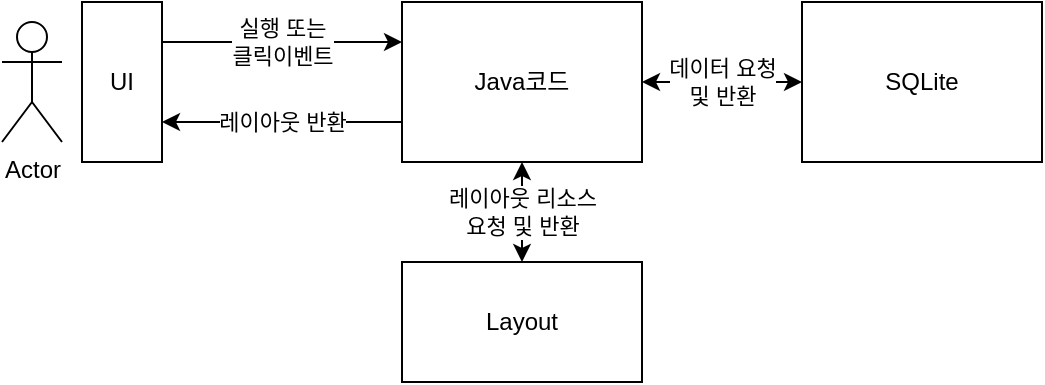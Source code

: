 <mxfile version="14.1.8" type="device"><diagram id="qgI0-_pQxSpZA0MfYHvE" name="Page-1"><mxGraphModel dx="931" dy="639" grid="1" gridSize="10" guides="1" tooltips="1" connect="1" arrows="1" fold="1" page="1" pageScale="1" pageWidth="827" pageHeight="1169" math="0" shadow="0"><root><mxCell id="0"/><mxCell id="1" parent="0"/><mxCell id="TCt8icznbXTEKyHXzOLH-1" value="Actor" style="shape=umlActor;verticalLabelPosition=bottom;verticalAlign=top;html=1;outlineConnect=0;" vertex="1" parent="1"><mxGeometry x="160" y="250" width="30" height="60" as="geometry"/></mxCell><mxCell id="TCt8icznbXTEKyHXzOLH-2" value="UI" style="rounded=0;whiteSpace=wrap;html=1;" vertex="1" parent="1"><mxGeometry x="200" y="240" width="40" height="80" as="geometry"/></mxCell><mxCell id="TCt8icznbXTEKyHXzOLH-12" value="레이아웃 반환" style="edgeStyle=orthogonalEdgeStyle;rounded=0;orthogonalLoop=1;jettySize=auto;html=1;exitX=0;exitY=0.75;exitDx=0;exitDy=0;entryX=1;entryY=0.75;entryDx=0;entryDy=0;" edge="1" parent="1" source="TCt8icznbXTEKyHXzOLH-4" target="TCt8icznbXTEKyHXzOLH-2"><mxGeometry relative="1" as="geometry"/></mxCell><mxCell id="TCt8icznbXTEKyHXzOLH-19" value="데이터 요청&lt;br&gt;및 반환" style="edgeStyle=orthogonalEdgeStyle;rounded=0;orthogonalLoop=1;jettySize=auto;html=1;entryX=0;entryY=0.5;entryDx=0;entryDy=0;startArrow=classic;startFill=1;" edge="1" parent="1" source="TCt8icznbXTEKyHXzOLH-4" target="TCt8icznbXTEKyHXzOLH-14"><mxGeometry relative="1" as="geometry"/></mxCell><mxCell id="TCt8icznbXTEKyHXzOLH-4" value="Java코드" style="rounded=0;whiteSpace=wrap;html=1;" vertex="1" parent="1"><mxGeometry x="360" y="240" width="120" height="80" as="geometry"/></mxCell><mxCell id="TCt8icznbXTEKyHXzOLH-5" value="Layout" style="rounded=0;whiteSpace=wrap;html=1;" vertex="1" parent="1"><mxGeometry x="360" y="370" width="120" height="60" as="geometry"/></mxCell><mxCell id="TCt8icznbXTEKyHXzOLH-6" value="실행 또는&lt;br&gt;클릭이벤트" style="endArrow=classic;html=1;exitX=1;exitY=0.25;exitDx=0;exitDy=0;entryX=0;entryY=0.25;entryDx=0;entryDy=0;" edge="1" parent="1" source="TCt8icznbXTEKyHXzOLH-2" target="TCt8icznbXTEKyHXzOLH-4"><mxGeometry width="50" height="50" relative="1" as="geometry"><mxPoint x="390" y="350" as="sourcePoint"/><mxPoint x="440" y="300" as="targetPoint"/></mxGeometry></mxCell><mxCell id="TCt8icznbXTEKyHXzOLH-10" value="레이아웃 리소스&lt;br&gt;요청 및 반환" style="endArrow=classic;startArrow=classic;html=1;entryX=0.5;entryY=1;entryDx=0;entryDy=0;exitX=0.5;exitY=0;exitDx=0;exitDy=0;" edge="1" parent="1" source="TCt8icznbXTEKyHXzOLH-5" target="TCt8icznbXTEKyHXzOLH-4"><mxGeometry width="50" height="50" relative="1" as="geometry"><mxPoint x="390" y="350" as="sourcePoint"/><mxPoint x="440" y="300" as="targetPoint"/></mxGeometry></mxCell><mxCell id="TCt8icznbXTEKyHXzOLH-14" value="SQLite" style="rounded=0;whiteSpace=wrap;html=1;" vertex="1" parent="1"><mxGeometry x="560" y="240" width="120" height="80" as="geometry"/></mxCell></root></mxGraphModel></diagram></mxfile>